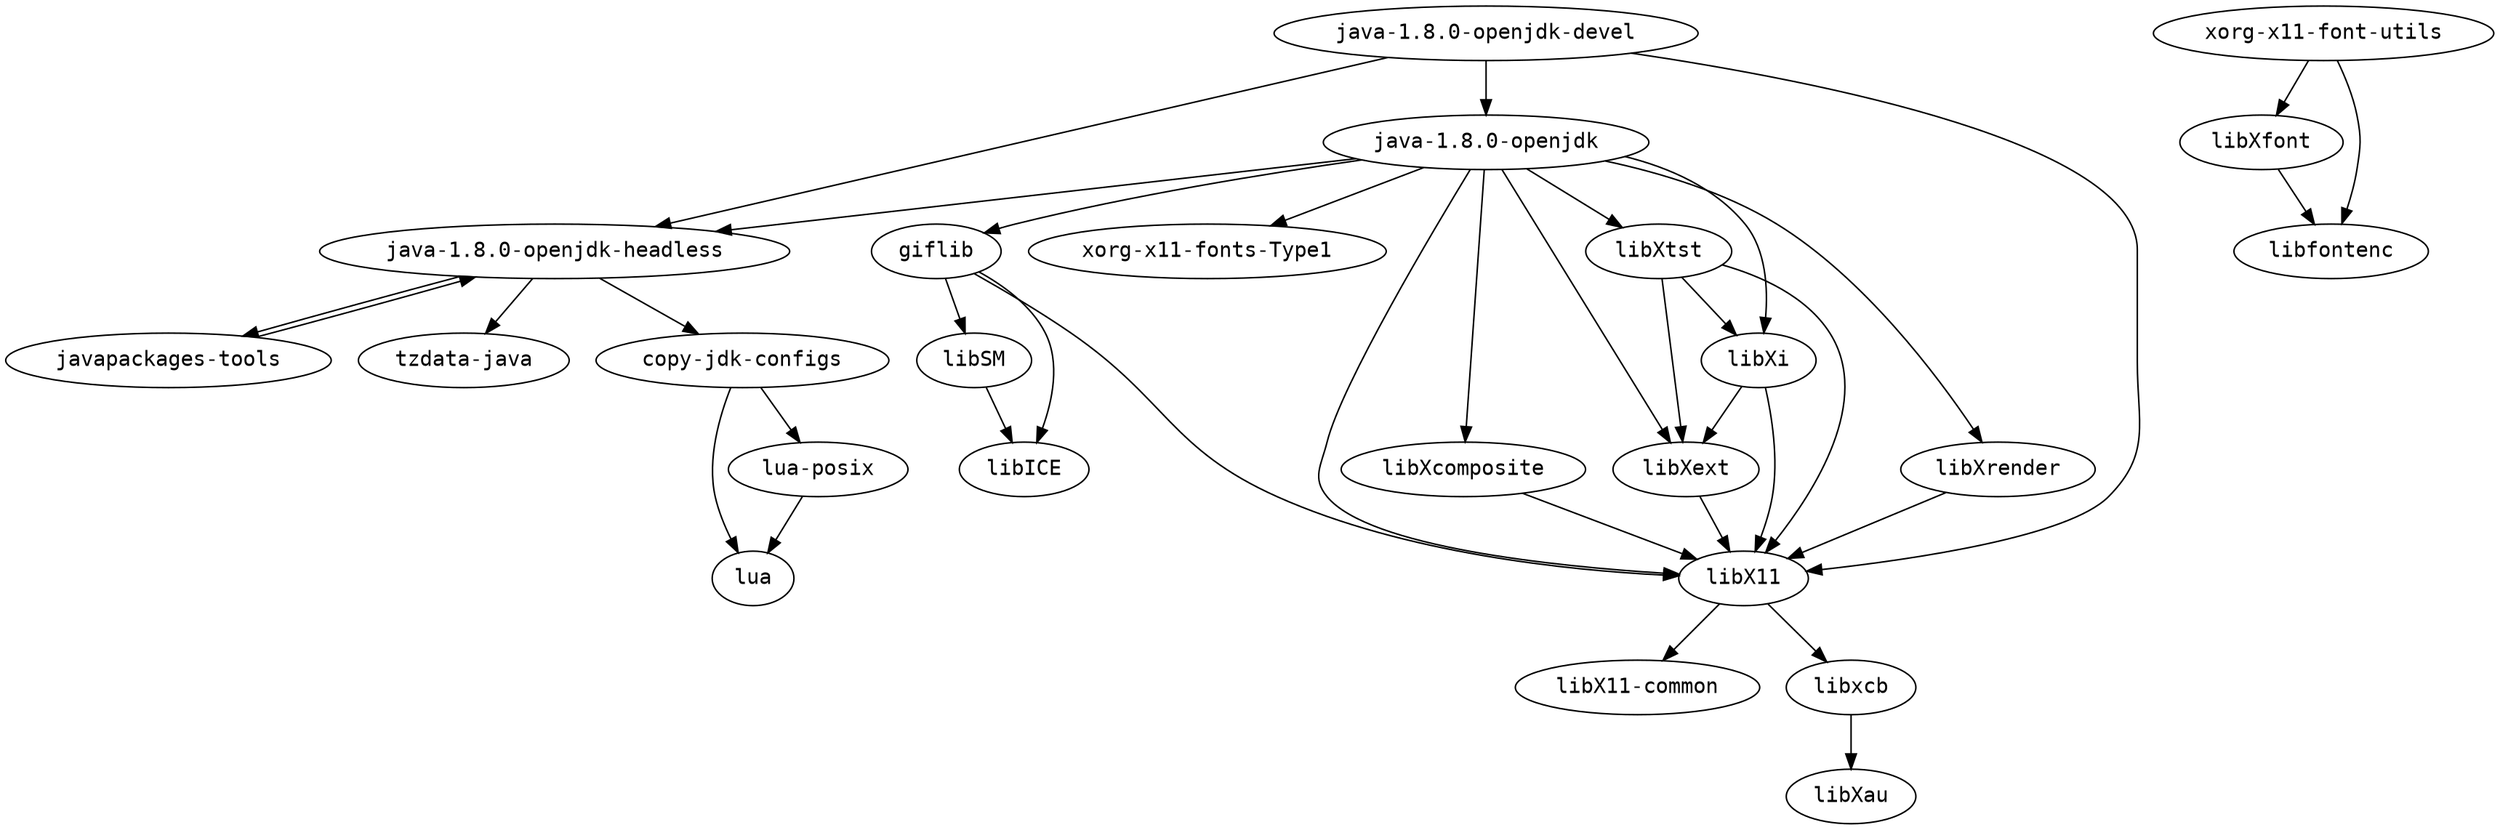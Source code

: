strict digraph G {
node [fontname=monospace];
  "copy-jdk-configs" -> "lua";
  "copy-jdk-configs" -> "lua-posix";
  "giflib" -> "libICE";
  "giflib" -> "libSM";
  "giflib" -> "libX11";
  "java-1.8.0-openjdk-devel" -> "java-1.8.0-openjdk";
  "java-1.8.0-openjdk-devel" -> "java-1.8.0-openjdk-headless";
  "java-1.8.0-openjdk-devel" -> "libX11";
  "java-1.8.0-openjdk" -> "giflib";
  "java-1.8.0-openjdk-headless" -> "copy-jdk-configs";
  "java-1.8.0-openjdk-headless" -> "javapackages-tools";
  "java-1.8.0-openjdk-headless" -> "tzdata-java";
  "java-1.8.0-openjdk" -> "java-1.8.0-openjdk-headless";
  "java-1.8.0-openjdk" -> "libX11";
  "java-1.8.0-openjdk" -> "libXcomposite";
  "java-1.8.0-openjdk" -> "libXext";
  "java-1.8.0-openjdk" -> "libXi";
  "java-1.8.0-openjdk" -> "libXrender";
  "java-1.8.0-openjdk" -> "libXtst";
  "java-1.8.0-openjdk" -> "xorg-x11-fonts-Type1";
  "javapackages-tools" -> "java-1.8.0-openjdk-headless";
  "libSM" -> "libICE";
  "libX11" -> "libX11-common";
  "libX11" -> "libxcb";
  "libxcb" -> "libXau";
  "libXcomposite" -> "libX11";
  "libXext" -> "libX11";
  "libXfont" -> "libfontenc";
  "libXi" -> "libX11";
  "libXi" -> "libXext";
  "libXrender" -> "libX11";
  "libXtst" -> "libX11";
  "libXtst" -> "libXext";
  "libXtst" -> "libXi";
  "lua-posix" -> "lua";
  "xorg-x11-font-utils" -> "libfontenc";
  "xorg-x11-font-utils" -> "libXfont";
}

